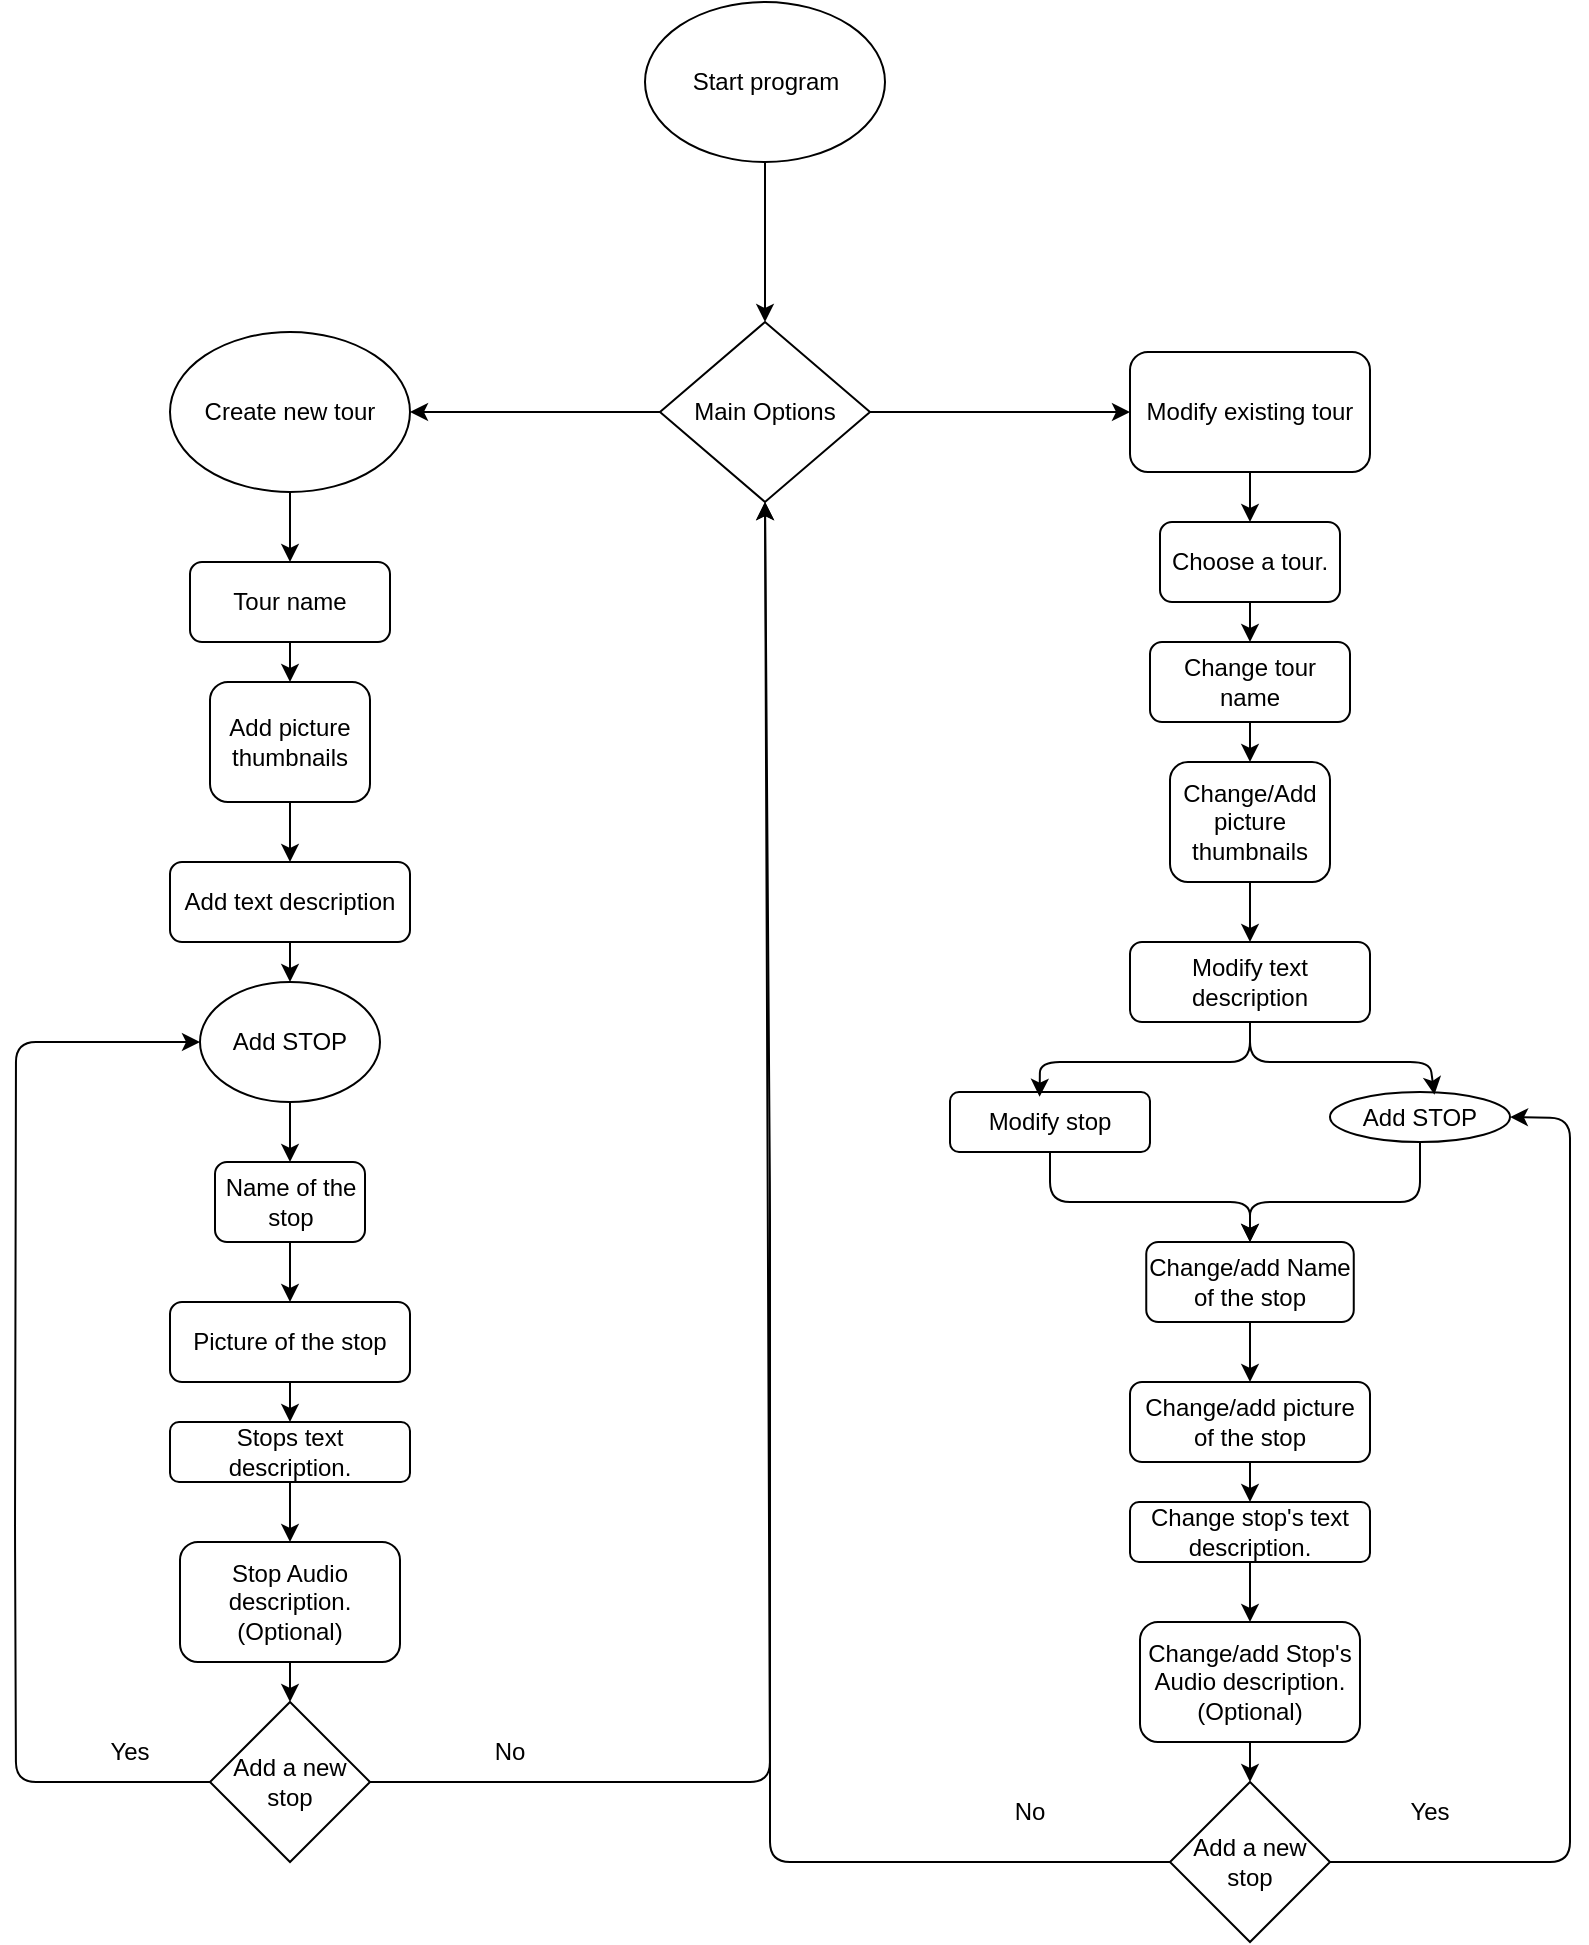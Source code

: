 <mxfile>
    <diagram id="EwjifpUo5kKv6VAyNhZ1" name="Page-1">
        <mxGraphModel dx="978" dy="704" grid="1" gridSize="10" guides="1" tooltips="1" connect="1" arrows="1" fold="1" page="1" pageScale="1" pageWidth="850" pageHeight="1100" math="0" shadow="0">
            <root>
                <mxCell id="0"/>
                <mxCell id="1" parent="0"/>
                <mxCell id="2" value="Start program" style="ellipse;whiteSpace=wrap;html=1;" vertex="1" parent="1">
                    <mxGeometry x="357.5" y="120" width="120" height="80" as="geometry"/>
                </mxCell>
                <mxCell id="8" style="edgeStyle=none;html=1;exitX=1;exitY=0.5;exitDx=0;exitDy=0;entryX=0;entryY=0.5;entryDx=0;entryDy=0;" edge="1" parent="1" source="3" target="6">
                    <mxGeometry relative="1" as="geometry"/>
                </mxCell>
                <mxCell id="27" style="edgeStyle=none;html=1;exitX=0;exitY=0.5;exitDx=0;exitDy=0;entryX=1;entryY=0.5;entryDx=0;entryDy=0;" edge="1" parent="1" source="3" target="26">
                    <mxGeometry relative="1" as="geometry"/>
                </mxCell>
                <mxCell id="3" value="Main Options" style="rhombus;whiteSpace=wrap;html=1;" vertex="1" parent="1">
                    <mxGeometry x="365" y="280" width="105" height="90" as="geometry"/>
                </mxCell>
                <mxCell id="4" style="edgeStyle=none;html=1;" edge="1" parent="1" source="2" target="3">
                    <mxGeometry relative="1" as="geometry"/>
                </mxCell>
                <mxCell id="15" style="edgeStyle=none;html=1;exitX=0.5;exitY=1;exitDx=0;exitDy=0;entryX=0.5;entryY=0;entryDx=0;entryDy=0;" edge="1" parent="1" source="6" target="14">
                    <mxGeometry relative="1" as="geometry"/>
                </mxCell>
                <mxCell id="6" value="Modify existing tour" style="rounded=1;whiteSpace=wrap;html=1;" vertex="1" parent="1">
                    <mxGeometry x="600" y="295" width="120" height="60" as="geometry"/>
                </mxCell>
                <mxCell id="16" style="edgeStyle=none;html=1;exitX=0.5;exitY=1;exitDx=0;exitDy=0;entryX=0.5;entryY=0;entryDx=0;entryDy=0;" edge="1" parent="1" source="14" target="43">
                    <mxGeometry relative="1" as="geometry">
                        <mxPoint x="660" y="450" as="targetPoint"/>
                    </mxGeometry>
                </mxCell>
                <mxCell id="14" value="Choose a tour." style="rounded=1;whiteSpace=wrap;html=1;" vertex="1" parent="1">
                    <mxGeometry x="615" y="380" width="90" height="40" as="geometry"/>
                </mxCell>
                <mxCell id="23" value="" style="edgeStyle=none;html=1;" edge="1" parent="1" source="18" target="22">
                    <mxGeometry relative="1" as="geometry"/>
                </mxCell>
                <mxCell id="18" value="Tour name" style="rounded=1;whiteSpace=wrap;html=1;" vertex="1" parent="1">
                    <mxGeometry x="130" y="400" width="100" height="40" as="geometry"/>
                </mxCell>
                <mxCell id="33" style="edgeStyle=none;html=1;exitX=0.5;exitY=1;exitDx=0;exitDy=0;entryX=0.5;entryY=0;entryDx=0;entryDy=0;" edge="1" parent="1" source="19" target="20">
                    <mxGeometry relative="1" as="geometry"/>
                </mxCell>
                <mxCell id="19" value="Name of the stop" style="rounded=1;whiteSpace=wrap;html=1;" vertex="1" parent="1">
                    <mxGeometry x="142.5" y="700" width="75" height="40" as="geometry"/>
                </mxCell>
                <mxCell id="34" style="edgeStyle=none;html=1;exitX=0.5;exitY=1;exitDx=0;exitDy=0;entryX=0.5;entryY=0;entryDx=0;entryDy=0;" edge="1" parent="1" source="20" target="21">
                    <mxGeometry relative="1" as="geometry"/>
                </mxCell>
                <mxCell id="20" value="Picture of the stop" style="rounded=1;whiteSpace=wrap;html=1;" vertex="1" parent="1">
                    <mxGeometry x="120" y="770" width="120" height="40" as="geometry"/>
                </mxCell>
                <mxCell id="35" style="edgeStyle=none;html=1;exitX=0.5;exitY=1;exitDx=0;exitDy=0;entryX=0.5;entryY=0;entryDx=0;entryDy=0;" edge="1" parent="1" source="21" target="32">
                    <mxGeometry relative="1" as="geometry"/>
                </mxCell>
                <mxCell id="21" value="Stops text description." style="rounded=1;whiteSpace=wrap;html=1;" vertex="1" parent="1">
                    <mxGeometry x="120" y="830" width="120" height="30" as="geometry"/>
                </mxCell>
                <mxCell id="25" style="edgeStyle=none;html=1;exitX=0.5;exitY=1;exitDx=0;exitDy=0;entryX=0.5;entryY=0;entryDx=0;entryDy=0;" edge="1" parent="1" source="22" target="24">
                    <mxGeometry relative="1" as="geometry"/>
                </mxCell>
                <mxCell id="22" value="Add picture thumbnails" style="whiteSpace=wrap;html=1;rounded=1;" vertex="1" parent="1">
                    <mxGeometry x="140" y="460" width="80" height="60" as="geometry"/>
                </mxCell>
                <mxCell id="30" style="edgeStyle=none;html=1;exitX=0.5;exitY=1;exitDx=0;exitDy=0;entryX=0.5;entryY=0;entryDx=0;entryDy=0;" edge="1" parent="1" source="24" target="29">
                    <mxGeometry relative="1" as="geometry"/>
                </mxCell>
                <mxCell id="24" value="Add text description" style="rounded=1;whiteSpace=wrap;html=1;" vertex="1" parent="1">
                    <mxGeometry x="120" y="550" width="120" height="40" as="geometry"/>
                </mxCell>
                <mxCell id="28" style="edgeStyle=none;html=1;exitX=0.5;exitY=1;exitDx=0;exitDy=0;entryX=0.5;entryY=0;entryDx=0;entryDy=0;" edge="1" parent="1" source="26" target="18">
                    <mxGeometry relative="1" as="geometry"/>
                </mxCell>
                <mxCell id="26" value="Create new tour" style="ellipse;whiteSpace=wrap;html=1;" vertex="1" parent="1">
                    <mxGeometry x="120" y="285" width="120" height="80" as="geometry"/>
                </mxCell>
                <mxCell id="31" style="edgeStyle=none;html=1;exitX=0.5;exitY=1;exitDx=0;exitDy=0;entryX=0.5;entryY=0;entryDx=0;entryDy=0;" edge="1" parent="1" source="29" target="19">
                    <mxGeometry relative="1" as="geometry"/>
                </mxCell>
                <mxCell id="29" value="Add STOP" style="ellipse;whiteSpace=wrap;html=1;" vertex="1" parent="1">
                    <mxGeometry x="135" y="610" width="90" height="60" as="geometry"/>
                </mxCell>
                <mxCell id="39" style="edgeStyle=none;html=1;exitX=0.5;exitY=1;exitDx=0;exitDy=0;entryX=0.5;entryY=0;entryDx=0;entryDy=0;" edge="1" parent="1" source="32" target="36">
                    <mxGeometry relative="1" as="geometry"/>
                </mxCell>
                <mxCell id="32" value="Stop Audio description. (Optional)" style="rounded=1;whiteSpace=wrap;html=1;" vertex="1" parent="1">
                    <mxGeometry x="125" y="890" width="110" height="60" as="geometry"/>
                </mxCell>
                <mxCell id="37" style="edgeStyle=none;html=1;exitX=1;exitY=0.5;exitDx=0;exitDy=0;entryX=0.5;entryY=1;entryDx=0;entryDy=0;" edge="1" parent="1" source="36" target="3">
                    <mxGeometry relative="1" as="geometry">
                        <mxPoint x="430" y="1050" as="targetPoint"/>
                        <Array as="points">
                            <mxPoint x="420" y="1010"/>
                        </Array>
                    </mxGeometry>
                </mxCell>
                <mxCell id="40" style="edgeStyle=none;html=1;exitX=0;exitY=0.5;exitDx=0;exitDy=0;entryX=0;entryY=0.5;entryDx=0;entryDy=0;" edge="1" parent="1" source="36" target="29">
                    <mxGeometry relative="1" as="geometry">
                        <mxPoint x="142.5" y="1215" as="sourcePoint"/>
                        <mxPoint x="122.5" y="530" as="targetPoint"/>
                        <Array as="points">
                            <mxPoint x="43" y="1010"/>
                            <mxPoint x="42.5" y="885"/>
                            <mxPoint x="43" y="640"/>
                        </Array>
                    </mxGeometry>
                </mxCell>
                <mxCell id="36" value="Add a new stop" style="rhombus;whiteSpace=wrap;html=1;" vertex="1" parent="1">
                    <mxGeometry x="140" y="970" width="80" height="80" as="geometry"/>
                </mxCell>
                <mxCell id="38" value="No" style="text;html=1;align=center;verticalAlign=middle;whiteSpace=wrap;rounded=0;" vertex="1" parent="1">
                    <mxGeometry x="260" y="980" width="60" height="30" as="geometry"/>
                </mxCell>
                <mxCell id="41" value="Yes" style="text;html=1;align=center;verticalAlign=middle;whiteSpace=wrap;rounded=0;" vertex="1" parent="1">
                    <mxGeometry x="70" y="980" width="60" height="30" as="geometry"/>
                </mxCell>
                <mxCell id="42" value="" style="edgeStyle=none;html=1;" edge="1" parent="1" source="43" target="51">
                    <mxGeometry relative="1" as="geometry"/>
                </mxCell>
                <mxCell id="43" value="Change tour name" style="rounded=1;whiteSpace=wrap;html=1;" vertex="1" parent="1">
                    <mxGeometry x="610" y="440" width="100" height="40" as="geometry"/>
                </mxCell>
                <mxCell id="44" style="edgeStyle=none;html=1;exitX=0.5;exitY=1;exitDx=0;exitDy=0;entryX=0.5;entryY=0;entryDx=0;entryDy=0;" edge="1" parent="1" source="45" target="47">
                    <mxGeometry relative="1" as="geometry"/>
                </mxCell>
                <mxCell id="45" value="Change/add Name of the stop" style="rounded=1;whiteSpace=wrap;html=1;" vertex="1" parent="1">
                    <mxGeometry x="608.13" y="740" width="103.75" height="40" as="geometry"/>
                </mxCell>
                <mxCell id="46" style="edgeStyle=none;html=1;exitX=0.5;exitY=1;exitDx=0;exitDy=0;entryX=0.5;entryY=0;entryDx=0;entryDy=0;" edge="1" parent="1" source="47" target="49">
                    <mxGeometry relative="1" as="geometry"/>
                </mxCell>
                <mxCell id="47" value="Change/add picture of the stop" style="rounded=1;whiteSpace=wrap;html=1;" vertex="1" parent="1">
                    <mxGeometry x="600" y="810" width="120" height="40" as="geometry"/>
                </mxCell>
                <mxCell id="48" style="edgeStyle=none;html=1;exitX=0.5;exitY=1;exitDx=0;exitDy=0;entryX=0.5;entryY=0;entryDx=0;entryDy=0;" edge="1" parent="1" source="49" target="57">
                    <mxGeometry relative="1" as="geometry"/>
                </mxCell>
                <mxCell id="49" value="Change stop&#39;s text description." style="rounded=1;whiteSpace=wrap;html=1;" vertex="1" parent="1">
                    <mxGeometry x="600" y="870" width="120" height="30" as="geometry"/>
                </mxCell>
                <mxCell id="50" style="edgeStyle=none;html=1;exitX=0.5;exitY=1;exitDx=0;exitDy=0;entryX=0.5;entryY=0;entryDx=0;entryDy=0;" edge="1" parent="1" source="51" target="53">
                    <mxGeometry relative="1" as="geometry"/>
                </mxCell>
                <mxCell id="51" value="Change/Add picture thumbnails" style="whiteSpace=wrap;html=1;rounded=1;" vertex="1" parent="1">
                    <mxGeometry x="620" y="500" width="80" height="60" as="geometry"/>
                </mxCell>
                <mxCell id="53" value="Modify text description" style="rounded=1;whiteSpace=wrap;html=1;" vertex="1" parent="1">
                    <mxGeometry x="600" y="590" width="120" height="40" as="geometry"/>
                </mxCell>
                <mxCell id="54" style="edgeStyle=none;html=1;exitX=0.5;exitY=1;exitDx=0;exitDy=0;entryX=0.5;entryY=0;entryDx=0;entryDy=0;" edge="1" parent="1" source="55" target="45">
                    <mxGeometry relative="1" as="geometry">
                        <Array as="points">
                            <mxPoint x="745" y="720"/>
                            <mxPoint x="660" y="720"/>
                        </Array>
                    </mxGeometry>
                </mxCell>
                <mxCell id="55" value="Add STOP" style="ellipse;whiteSpace=wrap;html=1;" vertex="1" parent="1">
                    <mxGeometry x="700" y="665" width="90" height="25" as="geometry"/>
                </mxCell>
                <mxCell id="56" style="edgeStyle=none;html=1;exitX=0.5;exitY=1;exitDx=0;exitDy=0;entryX=0.5;entryY=0;entryDx=0;entryDy=0;" edge="1" parent="1" source="57" target="58">
                    <mxGeometry relative="1" as="geometry"/>
                </mxCell>
                <mxCell id="57" value="Change/add Stop&#39;s Audio description. (Optional)" style="rounded=1;whiteSpace=wrap;html=1;" vertex="1" parent="1">
                    <mxGeometry x="605" y="930" width="110" height="60" as="geometry"/>
                </mxCell>
                <mxCell id="59" style="edgeStyle=none;html=1;exitX=0;exitY=0.5;exitDx=0;exitDy=0;entryX=0.5;entryY=1;entryDx=0;entryDy=0;" edge="1" parent="1" source="58" target="3">
                    <mxGeometry relative="1" as="geometry">
                        <Array as="points">
                            <mxPoint x="420" y="1050"/>
                            <mxPoint x="420" y="720"/>
                        </Array>
                    </mxGeometry>
                </mxCell>
                <mxCell id="66" style="edgeStyle=none;html=1;exitX=1;exitY=0.5;exitDx=0;exitDy=0;entryX=1;entryY=0.5;entryDx=0;entryDy=0;" edge="1" parent="1" source="58" target="55">
                    <mxGeometry relative="1" as="geometry">
                        <Array as="points">
                            <mxPoint x="820" y="1050"/>
                            <mxPoint x="820" y="860"/>
                            <mxPoint x="820" y="678"/>
                        </Array>
                    </mxGeometry>
                </mxCell>
                <mxCell id="58" value="Add a new stop" style="rhombus;whiteSpace=wrap;html=1;" vertex="1" parent="1">
                    <mxGeometry x="620" y="1010" width="80" height="80" as="geometry"/>
                </mxCell>
                <mxCell id="60" value="No" style="text;html=1;align=center;verticalAlign=middle;whiteSpace=wrap;rounded=0;" vertex="1" parent="1">
                    <mxGeometry x="520" y="1010" width="60" height="30" as="geometry"/>
                </mxCell>
                <mxCell id="65" style="edgeStyle=none;html=1;exitX=0.5;exitY=1;exitDx=0;exitDy=0;entryX=0.5;entryY=0;entryDx=0;entryDy=0;" edge="1" parent="1" source="62" target="45">
                    <mxGeometry relative="1" as="geometry">
                        <Array as="points">
                            <mxPoint x="560" y="720"/>
                            <mxPoint x="660" y="720"/>
                        </Array>
                    </mxGeometry>
                </mxCell>
                <mxCell id="62" value="Modify&lt;span style=&quot;background-color: transparent;&quot;&gt;&amp;nbsp;stop&lt;/span&gt;" style="rounded=1;whiteSpace=wrap;html=1;" vertex="1" parent="1">
                    <mxGeometry x="510" y="665" width="100" height="30" as="geometry"/>
                </mxCell>
                <mxCell id="63" style="edgeStyle=none;html=1;exitX=0.5;exitY=1;exitDx=0;exitDy=0;entryX=0.448;entryY=0.079;entryDx=0;entryDy=0;entryPerimeter=0;" edge="1" parent="1" source="53" target="62">
                    <mxGeometry relative="1" as="geometry">
                        <Array as="points">
                            <mxPoint x="660" y="650"/>
                            <mxPoint x="555" y="650"/>
                        </Array>
                    </mxGeometry>
                </mxCell>
                <mxCell id="64" style="edgeStyle=none;html=1;exitX=0.5;exitY=1;exitDx=0;exitDy=0;entryX=0.58;entryY=0.055;entryDx=0;entryDy=0;entryPerimeter=0;" edge="1" parent="1" source="53" target="55">
                    <mxGeometry relative="1" as="geometry">
                        <Array as="points">
                            <mxPoint x="660" y="650"/>
                            <mxPoint x="750" y="650"/>
                        </Array>
                    </mxGeometry>
                </mxCell>
                <mxCell id="67" value="Yes" style="text;html=1;align=center;verticalAlign=middle;whiteSpace=wrap;rounded=0;" vertex="1" parent="1">
                    <mxGeometry x="720" y="1010" width="60" height="30" as="geometry"/>
                </mxCell>
            </root>
        </mxGraphModel>
    </diagram>
</mxfile>